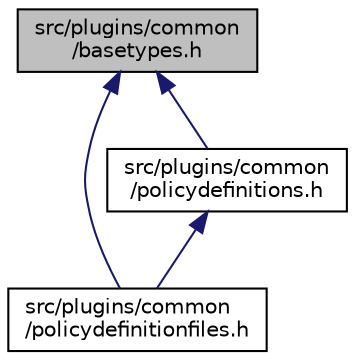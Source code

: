digraph "src/plugins/common/basetypes.h"
{
 // LATEX_PDF_SIZE
  edge [fontname="Helvetica",fontsize="10",labelfontname="Helvetica",labelfontsize="10"];
  node [fontname="Helvetica",fontsize="10",shape=record];
  Node1 [label="src/plugins/common\l/basetypes.h",height=0.2,width=0.4,color="black", fillcolor="grey75", style="filled", fontcolor="black",tooltip="Generated from BaseTypes.xsd."];
  Node1 -> Node2 [dir="back",color="midnightblue",fontsize="10",style="solid",fontname="Helvetica"];
  Node2 [label="src/plugins/common\l/policydefinitionfiles.h",height=0.2,width=0.4,color="black", fillcolor="white", style="filled",URL="$policydefinitionfiles_8h.html",tooltip="Generated from PolicyDefinitionFiles.xsd."];
  Node1 -> Node3 [dir="back",color="midnightblue",fontsize="10",style="solid",fontname="Helvetica"];
  Node3 [label="src/plugins/common\l/policydefinitions.h",height=0.2,width=0.4,color="black", fillcolor="white", style="filled",URL="$common_2policydefinitions_8h.html",tooltip="Generated from PolicyDefinitions.xsd."];
  Node3 -> Node2 [dir="back",color="midnightblue",fontsize="10",style="solid",fontname="Helvetica"];
}
